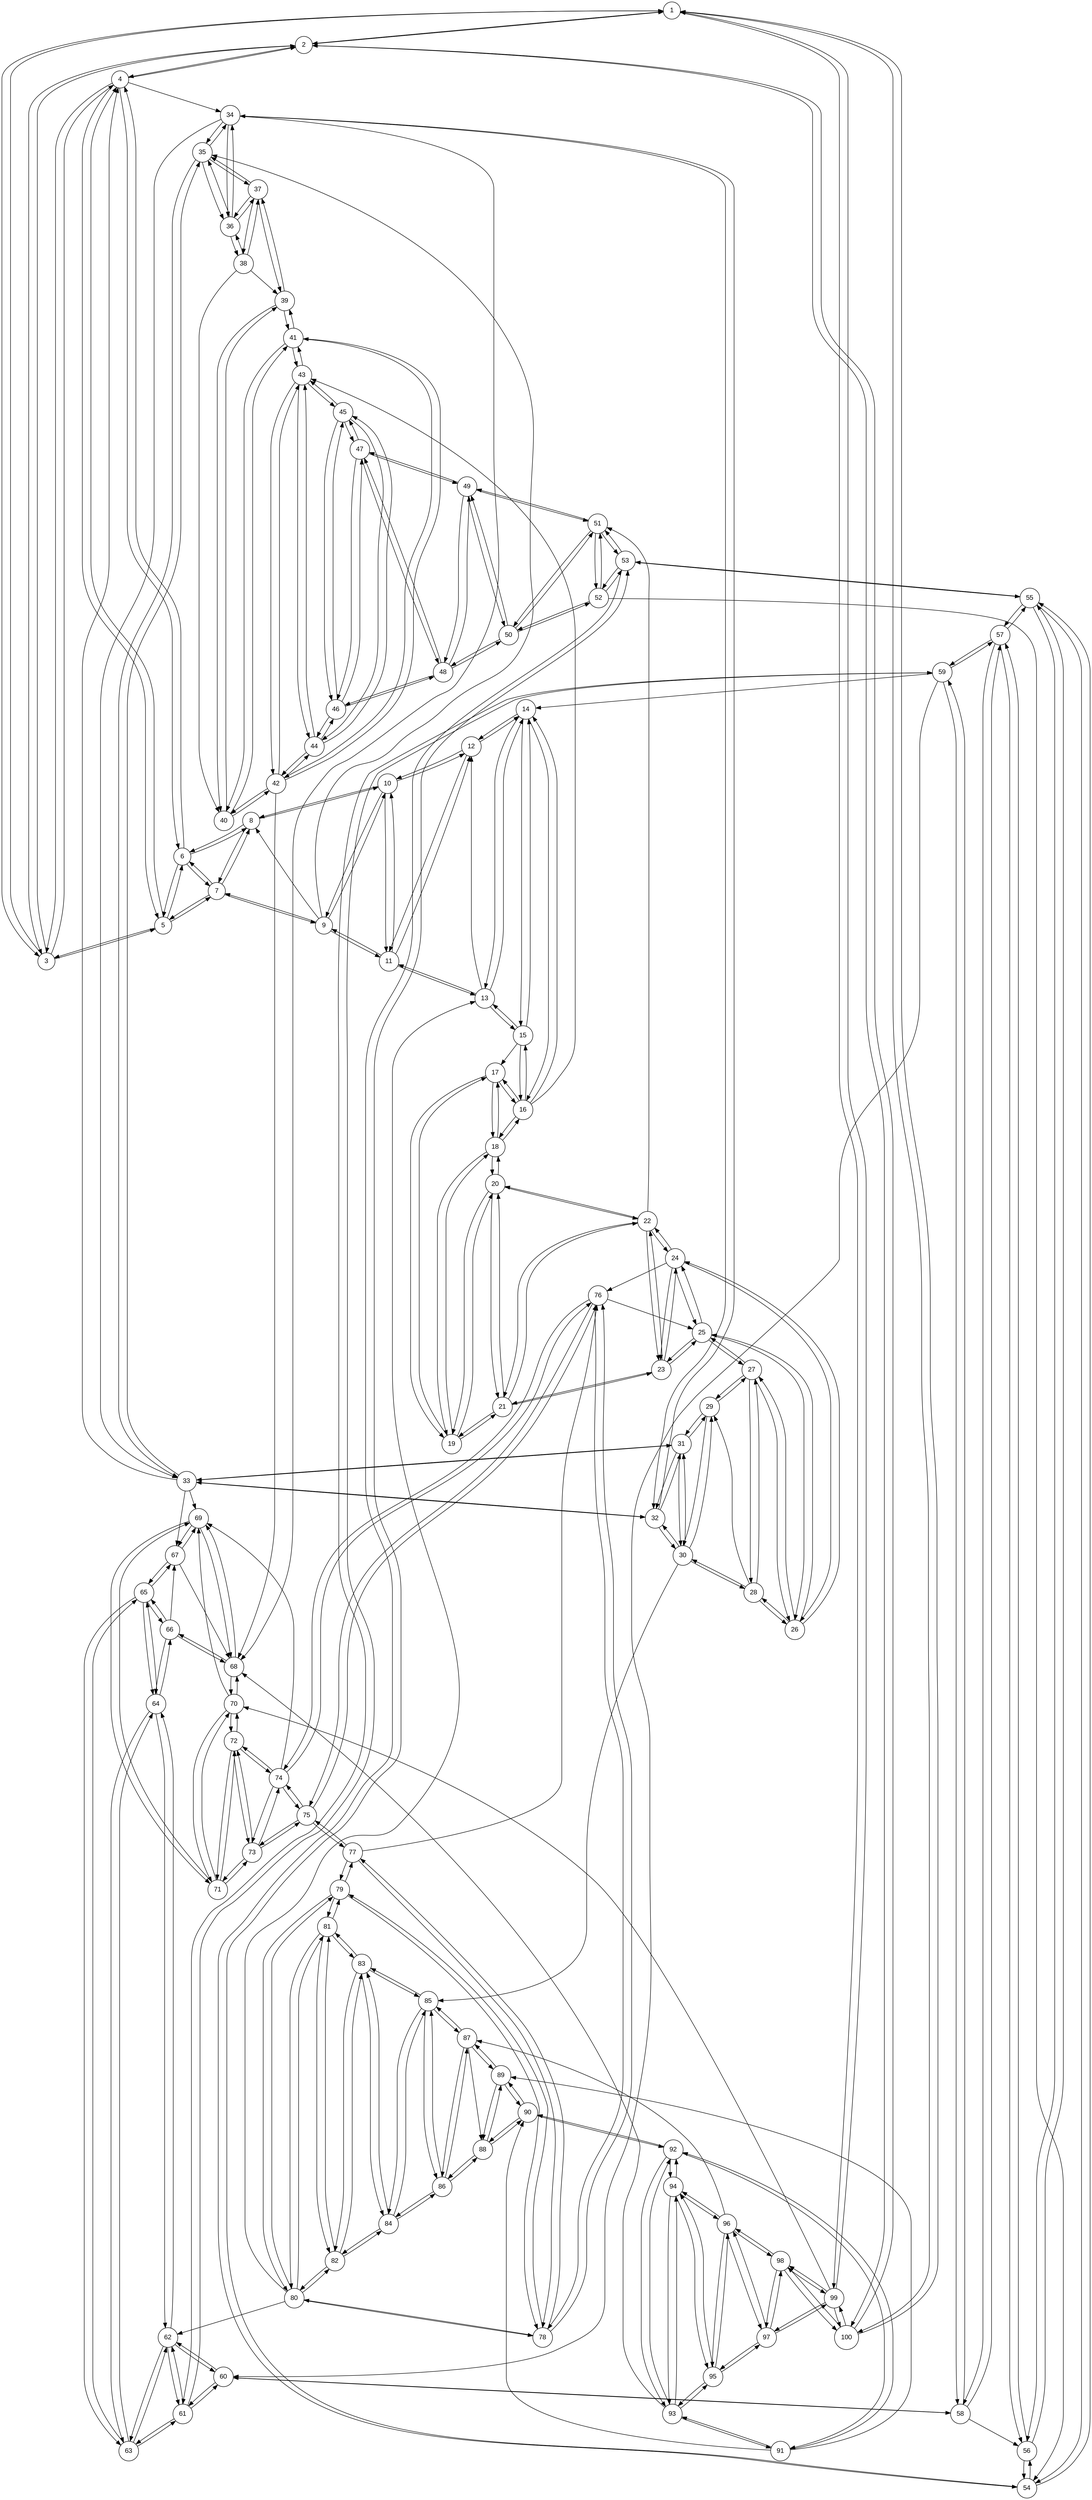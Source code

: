 digraph "A_good" {
  node [
    fontname = "Arial"
    label = "\N"
    shape = "circle"
    width = 0.5
    height = 0.5
    color = "black"
  ]
  edge [
    color = "black"
    weight = 2
  ]

  "1" -> "2";
  "1" -> "3";
  "1" -> "99";
  "1" -> "100";
  "2" -> "1";
  "2" -> "3";
  "2" -> "4";
  "2" -> "100";
  "3" -> "1";
  "3" -> "2";
  "3" -> "4";
  "3" -> "5";
  "4" -> "2";
  "4" -> "3";
  "4" -> "5";
  "4" -> "6";
  "4" -> "34";
  "5" -> "3";
  "5" -> "4";
  "5" -> "6";
  "5" -> "7";
  "6" -> "4";
  "6" -> "5";
  "6" -> "7";
  "6" -> "8";
  "7" -> "5";
  "7" -> "6";
  "7" -> "8";
  "7" -> "9";
  "8" -> "6";
  "8" -> "7";
  "8" -> "10";
  "9" -> "7";
  "9" -> "8";
  "9" -> "10";
  "9" -> "11";
  "9" -> "35";
  "10" -> "8";
  "10" -> "9";
  "10" -> "11";
  "10" -> "12";
  "11" -> "9";
  "11" -> "10";
  "11" -> "12";
  "11" -> "13";
  "12" -> "10";
  "12" -> "11";
  "12" -> "14";
  "13" -> "11";
  "13" -> "12";
  "13" -> "14";
  "13" -> "15";
  "14" -> "12";
  "14" -> "13";
  "14" -> "15";
  "14" -> "16";
  "15" -> "13";
  "15" -> "14";
  "15" -> "16";
  "15" -> "17";
  "16" -> "14";
  "16" -> "15";
  "16" -> "17";
  "16" -> "18";
  "16" -> "43";
  "17" -> "16";
  "17" -> "18";
  "17" -> "19";
  "18" -> "16";
  "18" -> "17";
  "18" -> "19";
  "18" -> "20";
  "19" -> "17";
  "19" -> "18";
  "19" -> "20";
  "19" -> "21";
  "20" -> "18";
  "20" -> "19";
  "20" -> "21";
  "20" -> "22";
  "21" -> "19";
  "21" -> "20";
  "21" -> "22";
  "21" -> "23";
  "22" -> "20";
  "22" -> "21";
  "22" -> "23";
  "22" -> "24";
  "22" -> "51";
  "23" -> "21";
  "23" -> "22";
  "23" -> "24";
  "23" -> "25";
  "24" -> "22";
  "24" -> "23";
  "24" -> "25";
  "24" -> "26";
  "24" -> "76";
  "25" -> "23";
  "25" -> "24";
  "25" -> "26";
  "25" -> "27";
  "26" -> "24";
  "26" -> "25";
  "26" -> "27";
  "26" -> "28";
  "27" -> "25";
  "27" -> "26";
  "27" -> "28";
  "27" -> "29";
  "28" -> "26";
  "28" -> "27";
  "28" -> "29";
  "28" -> "30";
  "29" -> "27";
  "29" -> "30";
  "29" -> "31";
  "30" -> "28";
  "30" -> "29";
  "30" -> "31";
  "30" -> "32";
  "30" -> "85";
  "31" -> "29";
  "31" -> "30";
  "31" -> "32";
  "31" -> "33";
  "32" -> "30";
  "32" -> "31";
  "32" -> "33";
  "32" -> "34";
  "33" -> "4";
  "33" -> "31";
  "33" -> "32";
  "33" -> "35";
  "33" -> "67";
  "33" -> "69";
  "34" -> "32";
  "34" -> "33";
  "34" -> "35";
  "34" -> "36";
  "34" -> "68";
  "35" -> "33";
  "35" -> "34";
  "35" -> "36";
  "35" -> "37";
  "36" -> "34";
  "36" -> "35";
  "36" -> "37";
  "36" -> "38";
  "37" -> "35";
  "37" -> "36";
  "37" -> "38";
  "37" -> "39";
  "38" -> "36";
  "38" -> "37";
  "38" -> "39";
  "38" -> "40";
  "39" -> "37";
  "39" -> "40";
  "39" -> "41";
  "40" -> "39";
  "40" -> "41";
  "40" -> "42";
  "41" -> "39";
  "41" -> "40";
  "41" -> "42";
  "41" -> "43";
  "42" -> "40";
  "42" -> "41";
  "42" -> "43";
  "42" -> "44";
  "42" -> "68";
  "43" -> "41";
  "43" -> "42";
  "43" -> "44";
  "43" -> "45";
  "44" -> "42";
  "44" -> "43";
  "44" -> "45";
  "44" -> "46";
  "45" -> "43";
  "45" -> "44";
  "45" -> "46";
  "45" -> "47";
  "46" -> "44";
  "46" -> "45";
  "46" -> "47";
  "46" -> "48";
  "47" -> "45";
  "47" -> "46";
  "47" -> "48";
  "47" -> "49";
  "48" -> "46";
  "48" -> "47";
  "48" -> "49";
  "48" -> "50";
  "49" -> "47";
  "49" -> "48";
  "49" -> "50";
  "49" -> "51";
  "50" -> "48";
  "50" -> "49";
  "50" -> "51";
  "50" -> "52";
  "51" -> "49";
  "51" -> "50";
  "51" -> "52";
  "51" -> "53";
  "52" -> "50";
  "52" -> "51";
  "52" -> "53";
  "52" -> "54";
  "53" -> "51";
  "53" -> "52";
  "53" -> "54";
  "53" -> "55";
  "54" -> "53";
  "54" -> "55";
  "54" -> "56";
  "55" -> "53";
  "55" -> "54";
  "55" -> "56";
  "55" -> "57";
  "56" -> "54";
  "56" -> "55";
  "56" -> "57";
  "57" -> "55";
  "57" -> "56";
  "57" -> "58";
  "57" -> "59";
  "58" -> "56";
  "58" -> "57";
  "58" -> "59";
  "58" -> "60";
  "59" -> "14";
  "59" -> "57";
  "59" -> "58";
  "59" -> "60";
  "59" -> "61";
  "60" -> "58";
  "60" -> "61";
  "60" -> "62";
  "61" -> "59";
  "61" -> "60";
  "61" -> "62";
  "61" -> "63";
  "62" -> "60";
  "62" -> "61";
  "62" -> "63";
  "62" -> "64";
  "63" -> "61";
  "63" -> "62";
  "63" -> "64";
  "63" -> "65";
  "64" -> "62";
  "64" -> "63";
  "64" -> "65";
  "64" -> "66";
  "65" -> "63";
  "65" -> "64";
  "65" -> "66";
  "65" -> "67";
  "66" -> "64";
  "66" -> "65";
  "66" -> "67";
  "66" -> "68";
  "67" -> "65";
  "67" -> "68";
  "67" -> "69";
  "68" -> "66";
  "68" -> "69";
  "68" -> "70";
  "69" -> "67";
  "69" -> "68";
  "69" -> "71";
  "70" -> "68";
  "70" -> "69";
  "70" -> "71";
  "70" -> "72";
  "71" -> "69";
  "71" -> "70";
  "71" -> "72";
  "71" -> "73";
  "72" -> "70";
  "72" -> "71";
  "72" -> "73";
  "72" -> "74";
  "73" -> "71";
  "73" -> "72";
  "73" -> "74";
  "73" -> "75";
  "74" -> "69";
  "74" -> "72";
  "74" -> "73";
  "74" -> "75";
  "74" -> "76";
  "75" -> "73";
  "75" -> "74";
  "75" -> "76";
  "75" -> "77";
  "76" -> "25";
  "76" -> "74";
  "76" -> "75";
  "76" -> "78";
  "77" -> "75";
  "77" -> "76";
  "77" -> "78";
  "77" -> "79";
  "78" -> "76";
  "78" -> "77";
  "78" -> "79";
  "78" -> "80";
  "79" -> "77";
  "79" -> "78";
  "79" -> "80";
  "79" -> "81";
  "80" -> "13";
  "80" -> "62";
  "80" -> "78";
  "80" -> "79";
  "80" -> "81";
  "80" -> "82";
  "81" -> "79";
  "81" -> "80";
  "81" -> "82";
  "81" -> "83";
  "82" -> "80";
  "82" -> "81";
  "82" -> "83";
  "82" -> "84";
  "83" -> "81";
  "83" -> "82";
  "83" -> "84";
  "83" -> "85";
  "84" -> "82";
  "84" -> "83";
  "84" -> "85";
  "84" -> "86";
  "85" -> "83";
  "85" -> "84";
  "85" -> "86";
  "85" -> "87";
  "86" -> "84";
  "86" -> "85";
  "86" -> "87";
  "86" -> "88";
  "87" -> "85";
  "87" -> "86";
  "87" -> "88";
  "87" -> "89";
  "88" -> "86";
  "88" -> "89";
  "88" -> "90";
  "89" -> "87";
  "89" -> "88";
  "89" -> "90";
  "90" -> "88";
  "90" -> "89";
  "90" -> "92";
  "91" -> "89";
  "91" -> "90";
  "91" -> "92";
  "91" -> "93";
  "92" -> "90";
  "92" -> "91";
  "92" -> "93";
  "92" -> "94";
  "93" -> "68";
  "93" -> "91";
  "93" -> "92";
  "93" -> "94";
  "93" -> "95";
  "94" -> "92";
  "94" -> "93";
  "94" -> "95";
  "94" -> "96";
  "95" -> "93";
  "95" -> "94";
  "95" -> "96";
  "95" -> "97";
  "96" -> "87";
  "96" -> "94";
  "96" -> "95";
  "96" -> "97";
  "96" -> "98";
  "97" -> "95";
  "97" -> "96";
  "97" -> "98";
  "97" -> "99";
  "98" -> "96";
  "98" -> "97";
  "98" -> "99";
  "98" -> "100";
  "99" -> "1";
  "99" -> "70";
  "99" -> "97";
  "99" -> "98";
  "99" -> "100";
  "100" -> "1";
  "100" -> "2";
  "100" -> "98";
  "100" -> "99";
  "1" [pos = "19.960535,1.255810!"]
  "2" [pos = "19.842294,2.506665!"]
  "3" [pos = "19.645745,3.747626!"]
  "4" [pos = "19.371663,4.973798!"]
  "5" [pos = "19.021130,6.180340!"]
  "6" [pos = "18.595530,7.362491!"]
  "7" [pos = "18.096541,8.515586!"]
  "8" [pos = "17.526134,9.635073!"]
  "9" [pos = "16.886559,10.716536!"]
  "10" [pos = "16.180340,11.755705!"]
  "11" [pos = "15.410265,12.748480!"]
  "12" [pos = "14.579373,13.690942!"]
  "13" [pos = "13.690942,14.579373!"]
  "14" [pos = "12.748480,15.410265!"]
  "15" [pos = "11.755705,16.180340!"]
  "16" [pos = "10.716536,16.886559!"]
  "17" [pos = "9.635073,17.526134!"]
  "18" [pos = "8.515586,18.096541!"]
  "19" [pos = "7.362491,18.595530!"]
  "20" [pos = "6.180340,19.021130!"]
  "21" [pos = "4.973798,19.371663!"]
  "22" [pos = "3.747626,19.645745!"]
  "23" [pos = "2.506665,19.842294!"]
  "24" [pos = "1.255810,19.960535!"]
  "25" [pos = "0.000000,20.000000!"]
  "26" [pos = "-1.255810,19.960535!"]
  "27" [pos = "-2.506665,19.842294!"]
  "28" [pos = "-3.747626,19.645745!"]
  "29" [pos = "-4.973798,19.371663!"]
  "30" [pos = "-6.180340,19.021130!"]
  "31" [pos = "-7.362491,18.595530!"]
  "32" [pos = "-8.515586,18.096541!"]
  "33" [pos = "-9.635073,17.526134!"]
  "34" [pos = "-10.716536,16.886559!"]
  "35" [pos = "-11.755705,16.180340!"]
  "36" [pos = "-12.748480,15.410265!"]
  "37" [pos = "-13.690942,14.579373!"]
  "38" [pos = "-14.579373,13.690942!"]
  "39" [pos = "-15.410265,12.748480!"]
  "40" [pos = "-16.180340,11.755705!"]
  "41" [pos = "-16.886559,10.716536!"]
  "42" [pos = "-17.526134,9.635073!"]
  "43" [pos = "-18.096541,8.515586!"]
  "44" [pos = "-18.595530,7.362491!"]
  "45" [pos = "-19.021130,6.180340!"]
  "46" [pos = "-19.371663,4.973798!"]
  "47" [pos = "-19.645745,3.747626!"]
  "48" [pos = "-19.842294,2.506665!"]
  "49" [pos = "-19.960535,1.255810!"]
  "50" [pos = "-20.000000,0.000000!"]
  "51" [pos = "-19.960535,-1.255810!"]
  "52" [pos = "-19.842294,-2.506665!"]
  "53" [pos = "-19.645745,-3.747626!"]
  "54" [pos = "-19.371663,-4.973798!"]
  "55" [pos = "-19.021130,-6.180340!"]
  "56" [pos = "-18.595530,-7.362491!"]
  "57" [pos = "-18.096541,-8.515586!"]
  "58" [pos = "-17.526134,-9.635073!"]
  "59" [pos = "-16.886559,-10.716536!"]
  "60" [pos = "-16.180340,-11.755705!"]
  "61" [pos = "-15.410265,-12.748480!"]
  "62" [pos = "-14.579373,-13.690942!"]
  "63" [pos = "-13.690942,-14.579373!"]
  "64" [pos = "-12.748480,-15.410265!"]
  "65" [pos = "-11.755705,-16.180340!"]
  "66" [pos = "-10.716536,-16.886559!"]
  "67" [pos = "-9.635073,-17.526134!"]
  "68" [pos = "-8.515586,-18.096541!"]
  "69" [pos = "-7.362491,-18.595530!"]
  "70" [pos = "-6.180340,-19.021130!"]
  "71" [pos = "-4.973798,-19.371663!"]
  "72" [pos = "-3.747626,-19.645745!"]
  "73" [pos = "-2.506665,-19.842294!"]
  "74" [pos = "-1.255810,-19.960535!"]
  "75" [pos = "-0.000000,-20.000000!"]
  "76" [pos = "1.255810,-19.960535!"]
  "77" [pos = "2.506665,-19.842294!"]
  "78" [pos = "3.747626,-19.645745!"]
  "79" [pos = "4.973798,-19.371663!"]
  "80" [pos = "6.180340,-19.021130!"]
  "81" [pos = "7.362491,-18.595530!"]
  "82" [pos = "8.515586,-18.096541!"]
  "83" [pos = "9.635073,-17.526134!"]
  "84" [pos = "10.716536,-16.886559!"]
  "85" [pos = "11.755705,-16.180340!"]
  "86" [pos = "12.748480,-15.410265!"]
  "87" [pos = "13.690942,-14.579373!"]
  "88" [pos = "14.579373,-13.690942!"]
  "89" [pos = "15.410265,-12.748480!"]
  "90" [pos = "16.180340,-11.755705!"]
  "91" [pos = "16.886559,-10.716536!"]
  "92" [pos = "17.526134,-9.635073!"]
  "93" [pos = "18.096541,-8.515586!"]
  "94" [pos = "18.595530,-7.362491!"]
  "95" [pos = "19.021130,-6.180340!"]
  "96" [pos = "19.371663,-4.973798!"]
  "97" [pos = "19.645745,-3.747626!"]
  "98" [pos = "19.842294,-2.506665!"]
  "99" [pos = "19.960535,-1.255810!"]
  "100" [pos = "20.000000,-0.000000!"]
}
